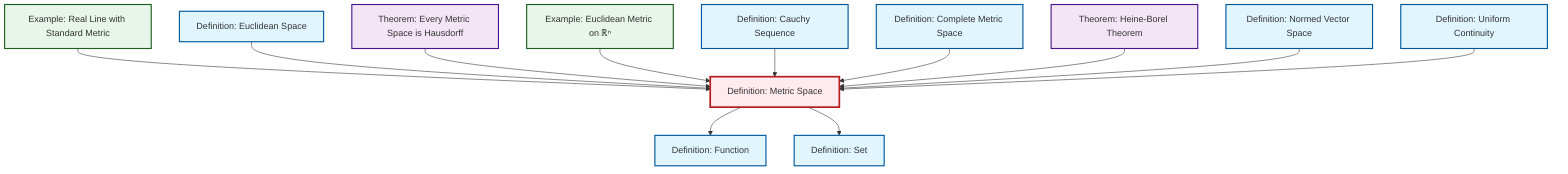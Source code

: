 graph TD
    classDef definition fill:#e1f5fe,stroke:#01579b,stroke-width:2px
    classDef theorem fill:#f3e5f5,stroke:#4a148c,stroke-width:2px
    classDef axiom fill:#fff3e0,stroke:#e65100,stroke-width:2px
    classDef example fill:#e8f5e9,stroke:#1b5e20,stroke-width:2px
    classDef current fill:#ffebee,stroke:#b71c1c,stroke-width:3px
    def-euclidean-space["Definition: Euclidean Space"]:::definition
    thm-metric-hausdorff["Theorem: Every Metric Space is Hausdorff"]:::theorem
    ex-real-line-metric["Example: Real Line with Standard Metric"]:::example
    thm-heine-borel["Theorem: Heine-Borel Theorem"]:::theorem
    def-cauchy-sequence["Definition: Cauchy Sequence"]:::definition
    def-function["Definition: Function"]:::definition
    def-metric-space["Definition: Metric Space"]:::definition
    def-uniform-continuity["Definition: Uniform Continuity"]:::definition
    def-complete-metric-space["Definition: Complete Metric Space"]:::definition
    def-set["Definition: Set"]:::definition
    ex-euclidean-metric["Example: Euclidean Metric on ℝⁿ"]:::example
    def-normed-vector-space["Definition: Normed Vector Space"]:::definition
    def-metric-space --> def-function
    ex-real-line-metric --> def-metric-space
    def-euclidean-space --> def-metric-space
    thm-metric-hausdorff --> def-metric-space
    ex-euclidean-metric --> def-metric-space
    def-cauchy-sequence --> def-metric-space
    def-complete-metric-space --> def-metric-space
    thm-heine-borel --> def-metric-space
    def-normed-vector-space --> def-metric-space
    def-metric-space --> def-set
    def-uniform-continuity --> def-metric-space
    class def-metric-space current